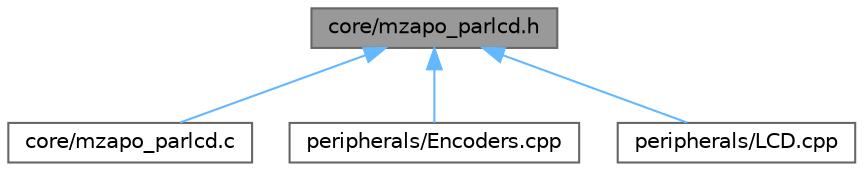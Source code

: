 digraph "core/mzapo_parlcd.h"
{
 // LATEX_PDF_SIZE
  bgcolor="transparent";
  edge [fontname=Helvetica,fontsize=10,labelfontname=Helvetica,labelfontsize=10];
  node [fontname=Helvetica,fontsize=10,shape=box,height=0.2,width=0.4];
  Node1 [id="Node000001",label="core/mzapo_parlcd.h",height=0.2,width=0.4,color="gray40", fillcolor="grey60", style="filled", fontcolor="black",tooltip=" "];
  Node1 -> Node2 [id="edge1_Node000001_Node000002",dir="back",color="steelblue1",style="solid",tooltip=" "];
  Node2 [id="Node000002",label="core/mzapo_parlcd.c",height=0.2,width=0.4,color="grey40", fillcolor="white", style="filled",URL="$mzapo__parlcd_8c.html",tooltip=" "];
  Node1 -> Node3 [id="edge2_Node000001_Node000003",dir="back",color="steelblue1",style="solid",tooltip=" "];
  Node3 [id="Node000003",label="peripherals/Encoders.cpp",height=0.2,width=0.4,color="grey40", fillcolor="white", style="filled",URL="$Encoders_8cpp.html",tooltip=" "];
  Node1 -> Node4 [id="edge3_Node000001_Node000004",dir="back",color="steelblue1",style="solid",tooltip=" "];
  Node4 [id="Node000004",label="peripherals/LCD.cpp",height=0.2,width=0.4,color="grey40", fillcolor="white", style="filled",URL="$LCD_8cpp.html",tooltip=" "];
}
